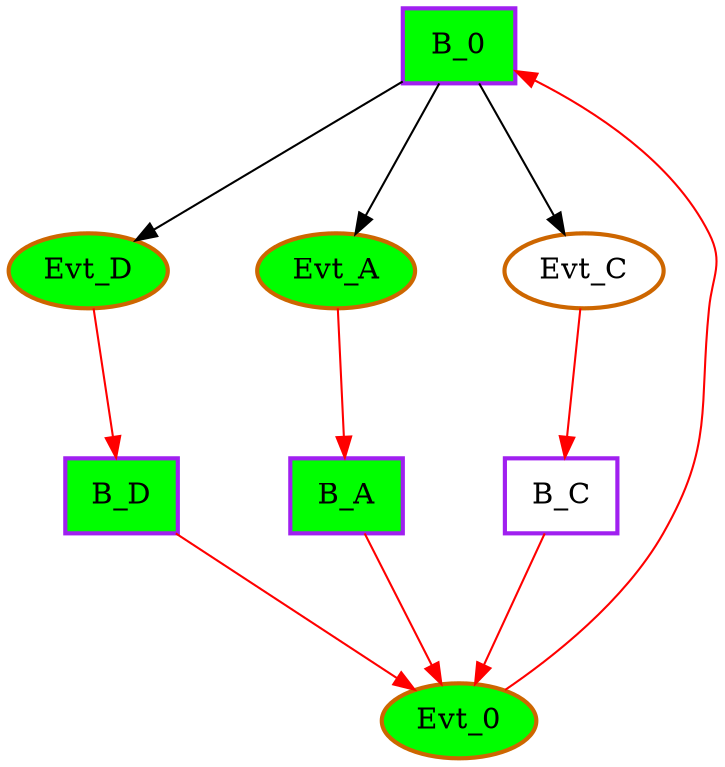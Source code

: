 digraph "pps-test3-3-download" {
graph [root="Demo",rankdir   = TB, nodesep           = 0.6, mindist     = 1.0, ranksep = 1.0, overlap = false]
node [style     = "filled", fillcolor = "white", color = "black"]
B_0[cpu="1", flags="0x00108107", type="block", tperiod="1000000000", pattern="A", patentry="false", patexit="true", beamproc="undefined", bpentry="false", bpexit="false", qlo="true", qhi="false", qil="false", shape     = "rectangle", fillcolor = "green", penwidth=2, color = "purple"];
B_D[cpu="1", flags="0x00008107", type="block", tperiod="1000000000", pattern="D", patentry="false", patexit="true", beamproc="undefined", bpentry="false", bpexit="false", qlo="false", qhi="false", qil="false", shape     = "rectangle", fillcolor = "green", penwidth=2, color = "purple"];
Evt_0[cpu="1", flags="0x00002102", type="tmsg", toffs="0", pattern="A", patentry="true", patexit="false", beamproc="undefined", bpentry="false", bpexit="false", fid="1", gid="5", evtno="205", beamin="0", bpcstart="0", sid="2", bpid="8", reqnobeam="0", vacc="0", id="0x10050cd000200200", par="0x0000000000000123", tef="0", shape     = "oval", fillcolor = "green", penwidth=2, color = "darkorange3"];
Evt_D[cpu="1", flags="0x00002102", type="tmsg", toffs="0", pattern="D", patentry="true", patexit="false", beamproc="undefined", bpentry="false", bpexit="false", fid="1", gid="5", evtno="205", beamin="0", bpcstart="0", sid="2", bpid="8", reqnobeam="0", vacc="0", id="0x10050cd000200200", par="0x0000000000000123", tef="0", shape     = "oval", fillcolor = "green", penwidth=2, color = "darkorange3"];
B_A[cpu="1", flags="0x00008107", type="block", tperiod="1000000000", pattern="B", patentry="false", patexit="true", beamproc="undefined", bpentry="false", bpexit="false", qlo="false", qhi="false", qil="false", shape     = "rectangle", fillcolor = "green", penwidth=2, color = "purple"];
B_C[cpu="1", flags="0x00008007", type="block", tperiod="1000000000", pattern="B", patentry="false", patexit="true", beamproc="undefined", bpentry="false", bpexit="false", qlo="false", qhi="false", qil="false", shape     = "rectangle", fillcolor = "white", penwidth=2, color = "purple"];
Evt_A[cpu="1", flags="0x00002102", type="tmsg", toffs="0", pattern="B", patentry="true", patexit="false", beamproc="undefined", bpentry="false", bpexit="false", fid="1", gid="5", evtno="205", beamin="0", bpcstart="0", sid="2", bpid="8", reqnobeam="0", vacc="0", id="0x10050cd000200200", par="0x0000000000000123", tef="0", shape     = "oval", fillcolor = "green", penwidth=2, color = "darkorange3"];
Evt_C[cpu="1", flags="0x00002002", type="tmsg", toffs="0", pattern="B", patentry="true", patexit="false", beamproc="undefined", bpentry="false", bpexit="false", fid="1", gid="5", evtno="205", beamin="0", bpcstart="0", sid="2", bpid="8", reqnobeam="0", vacc="0", id="0x10050cd000200200", par="0x0000000000000123", tef="0", shape     = "oval", fillcolor = "white", penwidth=2, color = "darkorange3"];
Evt_0->B_0 [type="defdst", color = "red"];
B_D->Evt_0 [type="defdst", color = "red"];
Evt_D->B_D [type="defdst", color = "red"];
B_A->Evt_0 [type="defdst", color = "red"];
B_C->Evt_0 [type="defdst", color = "red"];
Evt_A->B_A [type="defdst", color = "red"];
Evt_C->B_C [type="defdst", color = "red"];
B_0->Evt_A [type="altdst", color = "black"];
B_0->Evt_C [type="altdst", color = "black"];
B_0->Evt_D [type="altdst", color = "black"];
}
